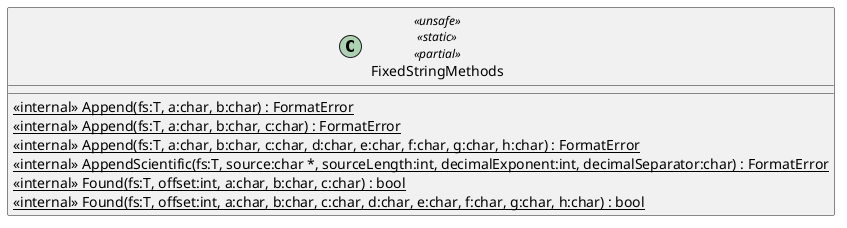@startuml
class FixedStringMethods <<unsafe>> <<static>> <<partial>> {
    <<internal>> {static} Append(fs:T, a:char, b:char) : FormatError
    <<internal>> {static} Append(fs:T, a:char, b:char, c:char) : FormatError
    <<internal>> {static} Append(fs:T, a:char, b:char, c:char, d:char, e:char, f:char, g:char, h:char) : FormatError
    <<internal>> {static} AppendScientific(fs:T, source:char *, sourceLength:int, decimalExponent:int, decimalSeparator:char) : FormatError
    <<internal>> {static} Found(fs:T, offset:int, a:char, b:char, c:char) : bool
    <<internal>> {static} Found(fs:T, offset:int, a:char, b:char, c:char, d:char, e:char, f:char, g:char, h:char) : bool
}
@enduml
